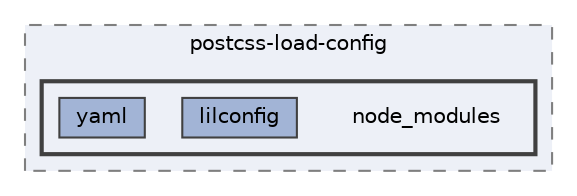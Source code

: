 digraph "pkiclassroomrescheduler/src/main/frontend/node_modules/postcss-load-config/node_modules"
{
 // LATEX_PDF_SIZE
  bgcolor="transparent";
  edge [fontname=Helvetica,fontsize=10,labelfontname=Helvetica,labelfontsize=10];
  node [fontname=Helvetica,fontsize=10,shape=box,height=0.2,width=0.4];
  compound=true
  subgraph clusterdir_568564304f83c5ea7a2dd3338394d58f {
    graph [ bgcolor="#edf0f7", pencolor="grey50", label="postcss-load-config", fontname=Helvetica,fontsize=10 style="filled,dashed", URL="dir_568564304f83c5ea7a2dd3338394d58f.html",tooltip=""]
  subgraph clusterdir_a1af826432a329eaed18168258bce3e5 {
    graph [ bgcolor="#edf0f7", pencolor="grey25", label="", fontname=Helvetica,fontsize=10 style="filled,bold", URL="dir_a1af826432a329eaed18168258bce3e5.html",tooltip=""]
    dir_a1af826432a329eaed18168258bce3e5 [shape=plaintext, label="node_modules"];
  dir_3cf6f1c178ddace0bb8618a2b91b45e5 [label="lilconfig", fillcolor="#a2b4d6", color="grey25", style="filled", URL="dir_3cf6f1c178ddace0bb8618a2b91b45e5.html",tooltip=""];
  dir_0bb2023410a243a76530b9a4a2e20686 [label="yaml", fillcolor="#a2b4d6", color="grey25", style="filled", URL="dir_0bb2023410a243a76530b9a4a2e20686.html",tooltip=""];
  }
  }
}
